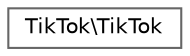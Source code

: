 digraph "Graphical Class Hierarchy"
{
 // LATEX_PDF_SIZE
  bgcolor="transparent";
  edge [fontname=Helvetica,fontsize=10,labelfontname=Helvetica,labelfontsize=10];
  node [fontname=Helvetica,fontsize=10,shape=box,height=0.2,width=0.4];
  rankdir="LR";
  Node0 [id="Node000000",label="TikTok\\TikTok",height=0.2,width=0.4,color="grey40", fillcolor="white", style="filled",URL="$classTikTok_1_1TikTok.html",tooltip=" "];
}
